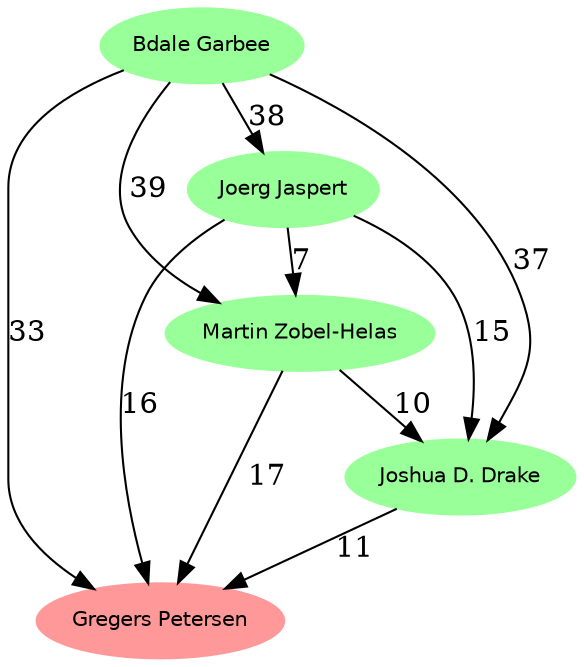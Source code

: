 digraph Results {
    ranksep=0.25;
    "Bdale Garbee" [ style="filled", fontname="Helvetica", fontsize=10, color="#99ff99" ];
    "Bdale Garbee" -> "Joerg Jaspert" [ label="38" ];
    "Bdale Garbee" -> "Martin Zobel-Helas" [ label="39" ];
    "Bdale Garbee" -> "Joshua D. Drake" [ label="37" ];
    "Bdale Garbee" -> "Gregers Petersen" [ label="33" ];
    "Joerg Jaspert" [ style="filled", fontname="Helvetica", fontsize=10, color="#99ff99" ];
    "Joerg Jaspert" -> "Martin Zobel-Helas" [ label="7" ];
    "Joerg Jaspert" -> "Joshua D. Drake" [ label="15" ];
    "Joerg Jaspert" -> "Gregers Petersen" [ label="16" ];
    "Martin Zobel-Helas" [ style="filled", fontname="Helvetica", fontsize=10, color="#99ff99" ];
    "Martin Zobel-Helas" -> "Joshua D. Drake" [ label="10" ];
    "Martin Zobel-Helas" -> "Gregers Petersen" [ label="17" ];
    "Joshua D. Drake" [ style="filled", fontname="Helvetica", fontsize=10, color="#99ff99" ];
    "Joshua D. Drake" -> "Gregers Petersen" [ label="11" ];
    "Gregers Petersen" [ style="filled", fontname="Helvetica", fontsize=10, color="#ff9999" ];
}
